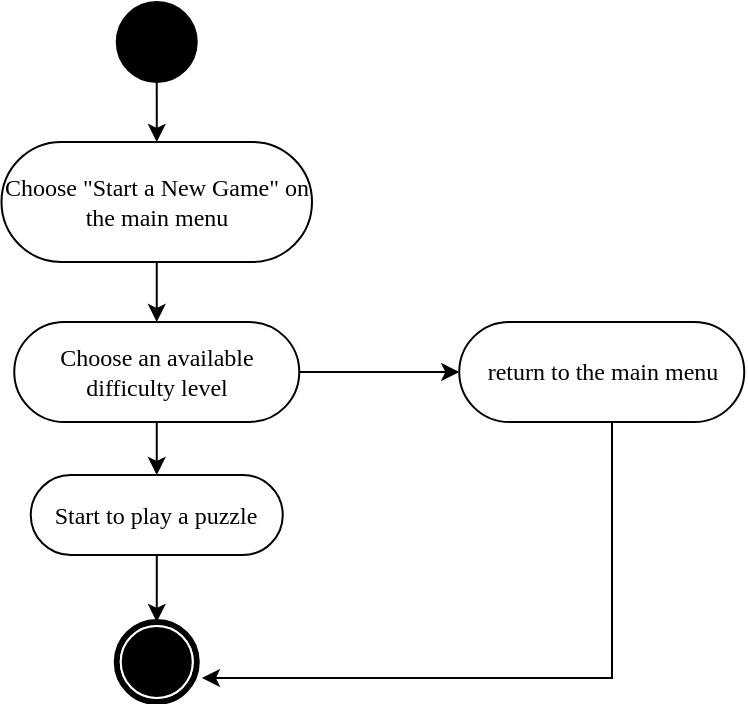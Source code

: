 <mxfile version="23.1.2" type="github">
  <diagram name="第 1 页" id="bDmCU41bznjaOLfG8BY1">
    <mxGraphModel dx="2074" dy="3478" grid="1" gridSize="10" guides="1" tooltips="1" connect="1" arrows="1" fold="1" page="1" pageScale="1" pageWidth="827" pageHeight="1169" math="0" shadow="0">
      <root>
        <mxCell id="0" />
        <mxCell id="1" parent="0" />
        <mxCell id="kFxYqNJQI-VPD_FiJo-z-1" value="" style="edgeStyle=orthogonalEdgeStyle;rounded=0;orthogonalLoop=1;jettySize=auto;html=1;" parent="1" source="kFxYqNJQI-VPD_FiJo-z-3" target="kFxYqNJQI-VPD_FiJo-z-8" edge="1">
          <mxGeometry relative="1" as="geometry">
            <Array as="points">
              <mxPoint x="350" y="-1740" />
              <mxPoint x="350" y="-1740" />
            </Array>
          </mxGeometry>
        </mxCell>
        <mxCell id="ZI6ryOquVKS2EfcEjUDm-2" value="" style="edgeStyle=orthogonalEdgeStyle;rounded=0;orthogonalLoop=1;jettySize=auto;html=1;" parent="1" source="kFxYqNJQI-VPD_FiJo-z-3" target="ZI6ryOquVKS2EfcEjUDm-1" edge="1">
          <mxGeometry relative="1" as="geometry" />
        </mxCell>
        <mxCell id="kFxYqNJQI-VPD_FiJo-z-3" value="Choose an available difficulty level" style="rounded=1;whiteSpace=wrap;html=1;shadow=0;comic=0;labelBackgroundColor=none;strokeWidth=1;fontFamily=Verdana;fontSize=12;align=center;arcSize=50;" parent="1" vertex="1">
          <mxGeometry x="291.13" y="-1850" width="142.5" height="50" as="geometry" />
        </mxCell>
        <mxCell id="kFxYqNJQI-VPD_FiJo-z-4" value="" style="edgeStyle=orthogonalEdgeStyle;rounded=0;orthogonalLoop=1;jettySize=auto;html=1;entryX=0.5;entryY=0;entryDx=0;entryDy=0;" parent="1" source="kFxYqNJQI-VPD_FiJo-z-5" target="kFxYqNJQI-VPD_FiJo-z-11" edge="1">
          <mxGeometry relative="1" as="geometry">
            <mxPoint x="342.25" y="-1930" as="targetPoint" />
          </mxGeometry>
        </mxCell>
        <mxCell id="kFxYqNJQI-VPD_FiJo-z-5" value="" style="ellipse;whiteSpace=wrap;html=1;rounded=0;shadow=0;comic=0;labelBackgroundColor=none;strokeWidth=1;fillColor=#000000;fontFamily=Verdana;fontSize=12;align=center;" parent="1" vertex="1">
          <mxGeometry x="342.37" y="-2010" width="40" height="40" as="geometry" />
        </mxCell>
        <mxCell id="kFxYqNJQI-VPD_FiJo-z-14" value="" style="edgeStyle=orthogonalEdgeStyle;rounded=0;orthogonalLoop=1;jettySize=auto;html=1;" parent="1" source="kFxYqNJQI-VPD_FiJo-z-8" target="kFxYqNJQI-VPD_FiJo-z-9" edge="1">
          <mxGeometry relative="1" as="geometry" />
        </mxCell>
        <mxCell id="kFxYqNJQI-VPD_FiJo-z-8" value="Start to play a puzzle" style="rounded=1;whiteSpace=wrap;html=1;shadow=0;comic=0;labelBackgroundColor=none;strokeWidth=1;fontFamily=Verdana;fontSize=12;align=center;arcSize=50;" parent="1" vertex="1">
          <mxGeometry x="299.38" y="-1773.5" width="126" height="40" as="geometry" />
        </mxCell>
        <mxCell id="kFxYqNJQI-VPD_FiJo-z-9" value="" style="shape=mxgraph.bpmn.shape;html=1;verticalLabelPosition=bottom;labelBackgroundColor=#ffffff;verticalAlign=top;perimeter=ellipsePerimeter;outline=end;symbol=terminate;rounded=0;shadow=0;comic=0;strokeWidth=1;fontFamily=Verdana;fontSize=12;align=center;" parent="1" vertex="1">
          <mxGeometry x="342.38" y="-1700" width="40" height="40" as="geometry" />
        </mxCell>
        <mxCell id="kFxYqNJQI-VPD_FiJo-z-10" value="" style="edgeStyle=orthogonalEdgeStyle;rounded=0;orthogonalLoop=1;jettySize=auto;html=1;" parent="1" source="kFxYqNJQI-VPD_FiJo-z-11" target="kFxYqNJQI-VPD_FiJo-z-3" edge="1">
          <mxGeometry relative="1" as="geometry">
            <Array as="points">
              <mxPoint x="342" y="-1810" />
              <mxPoint x="342" y="-1810" />
            </Array>
          </mxGeometry>
        </mxCell>
        <mxCell id="kFxYqNJQI-VPD_FiJo-z-11" value="Choose &quot;Start a New Game&quot; on the main menu" style="rounded=1;whiteSpace=wrap;html=1;shadow=0;comic=0;labelBackgroundColor=none;strokeWidth=1;fontFamily=Verdana;fontSize=12;align=center;arcSize=50;" parent="1" vertex="1">
          <mxGeometry x="284.75" y="-1940" width="155.25" height="60" as="geometry" />
        </mxCell>
        <mxCell id="ZI6ryOquVKS2EfcEjUDm-4" value="" style="edgeStyle=orthogonalEdgeStyle;rounded=0;orthogonalLoop=1;jettySize=auto;html=1;entryX=1.065;entryY=0.7;entryDx=0;entryDy=0;entryPerimeter=0;" parent="1" source="ZI6ryOquVKS2EfcEjUDm-1" target="kFxYqNJQI-VPD_FiJo-z-9" edge="1">
          <mxGeometry relative="1" as="geometry">
            <mxPoint x="584.9" y="-1725" as="targetPoint" />
            <Array as="points">
              <mxPoint x="590" y="-1672" />
            </Array>
          </mxGeometry>
        </mxCell>
        <mxCell id="ZI6ryOquVKS2EfcEjUDm-1" value="return to the main menu" style="rounded=1;whiteSpace=wrap;html=1;shadow=0;comic=0;labelBackgroundColor=none;strokeWidth=1;fontFamily=Verdana;fontSize=12;align=center;arcSize=50;" parent="1" vertex="1">
          <mxGeometry x="513.63" y="-1850" width="142.5" height="50" as="geometry" />
        </mxCell>
      </root>
    </mxGraphModel>
  </diagram>
</mxfile>
